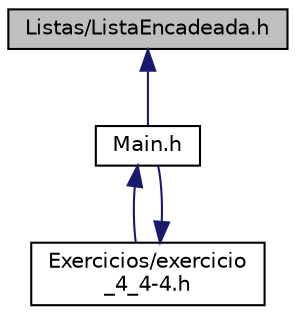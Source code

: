 digraph "Listas/ListaEncadeada.h"
{
 // LATEX_PDF_SIZE
  edge [fontname="Helvetica",fontsize="10",labelfontname="Helvetica",labelfontsize="10"];
  node [fontname="Helvetica",fontsize="10",shape=record];
  Node1 [label="Listas/ListaEncadeada.h",height=0.2,width=0.4,color="black", fillcolor="grey75", style="filled", fontcolor="black",tooltip="Pequena implementação de Listas Encadeadas, como estudo de Estrutura de Dados."];
  Node1 -> Node2 [dir="back",color="midnightblue",fontsize="10",style="solid",fontname="Helvetica"];
  Node2 [label="Main.h",height=0.2,width=0.4,color="black", fillcolor="white", style="filled",URL="$Main_8h.html",tooltip="Projeto destinado a estudos de Estruturas de Dados."];
  Node2 -> Node3 [dir="back",color="midnightblue",fontsize="10",style="solid",fontname="Helvetica"];
  Node3 [label="Exercicios/exercicio\l_4_4-4.h",height=0.2,width=0.4,color="black", fillcolor="white", style="filled",URL="$exercicio__4__4-4_8h_source.html",tooltip=" "];
  Node3 -> Node2 [dir="back",color="midnightblue",fontsize="10",style="solid",fontname="Helvetica"];
}
